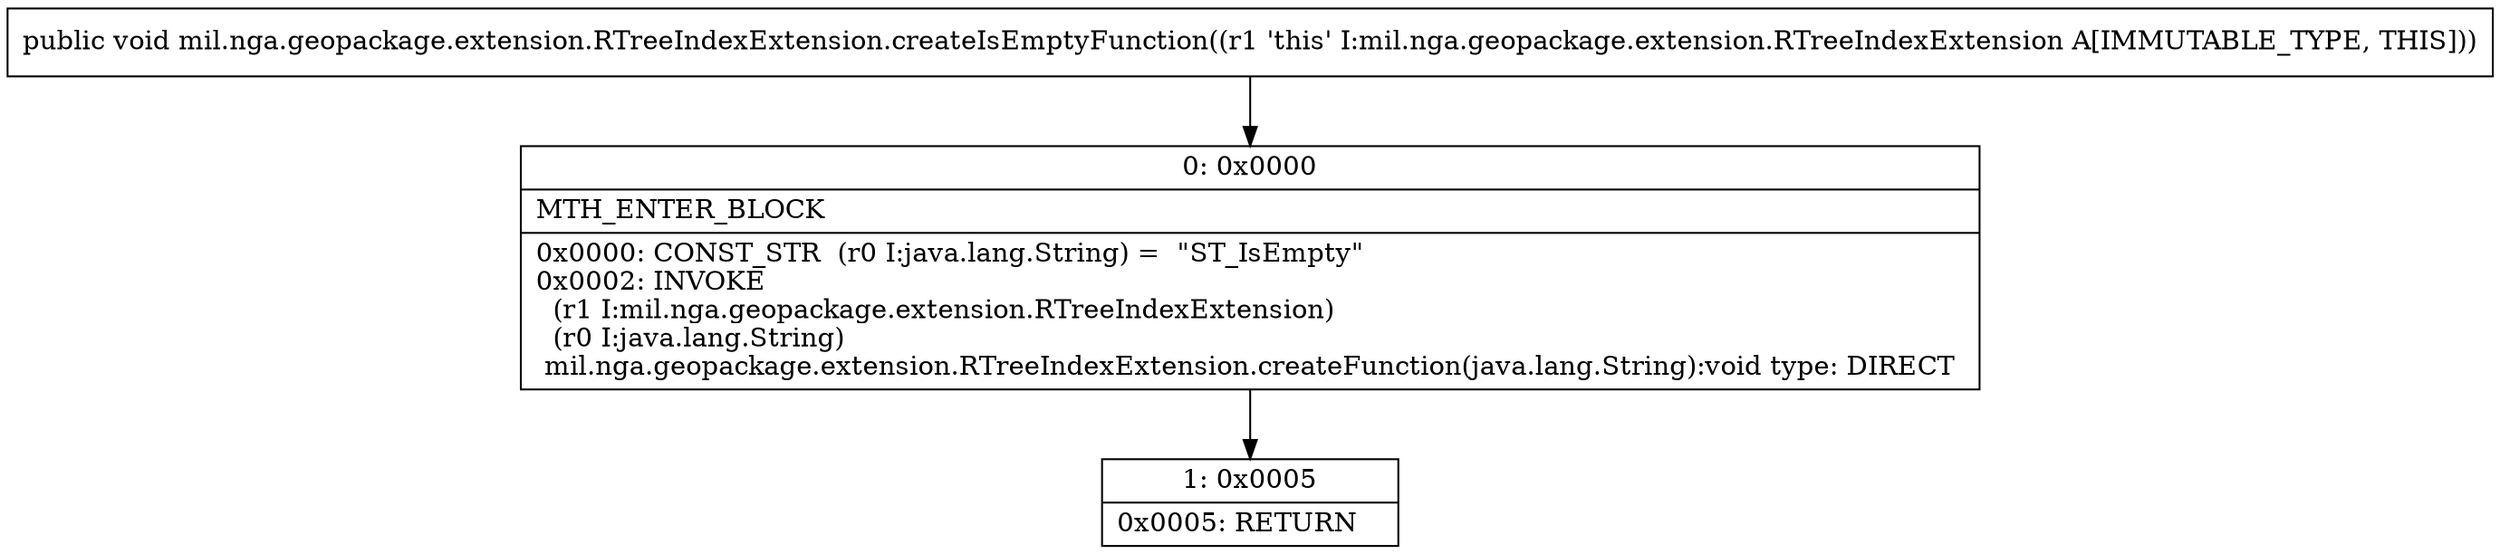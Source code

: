 digraph "CFG formil.nga.geopackage.extension.RTreeIndexExtension.createIsEmptyFunction()V" {
Node_0 [shape=record,label="{0\:\ 0x0000|MTH_ENTER_BLOCK\l|0x0000: CONST_STR  (r0 I:java.lang.String) =  \"ST_IsEmpty\" \l0x0002: INVOKE  \l  (r1 I:mil.nga.geopackage.extension.RTreeIndexExtension)\l  (r0 I:java.lang.String)\l mil.nga.geopackage.extension.RTreeIndexExtension.createFunction(java.lang.String):void type: DIRECT \l}"];
Node_1 [shape=record,label="{1\:\ 0x0005|0x0005: RETURN   \l}"];
MethodNode[shape=record,label="{public void mil.nga.geopackage.extension.RTreeIndexExtension.createIsEmptyFunction((r1 'this' I:mil.nga.geopackage.extension.RTreeIndexExtension A[IMMUTABLE_TYPE, THIS])) }"];
MethodNode -> Node_0;
Node_0 -> Node_1;
}

